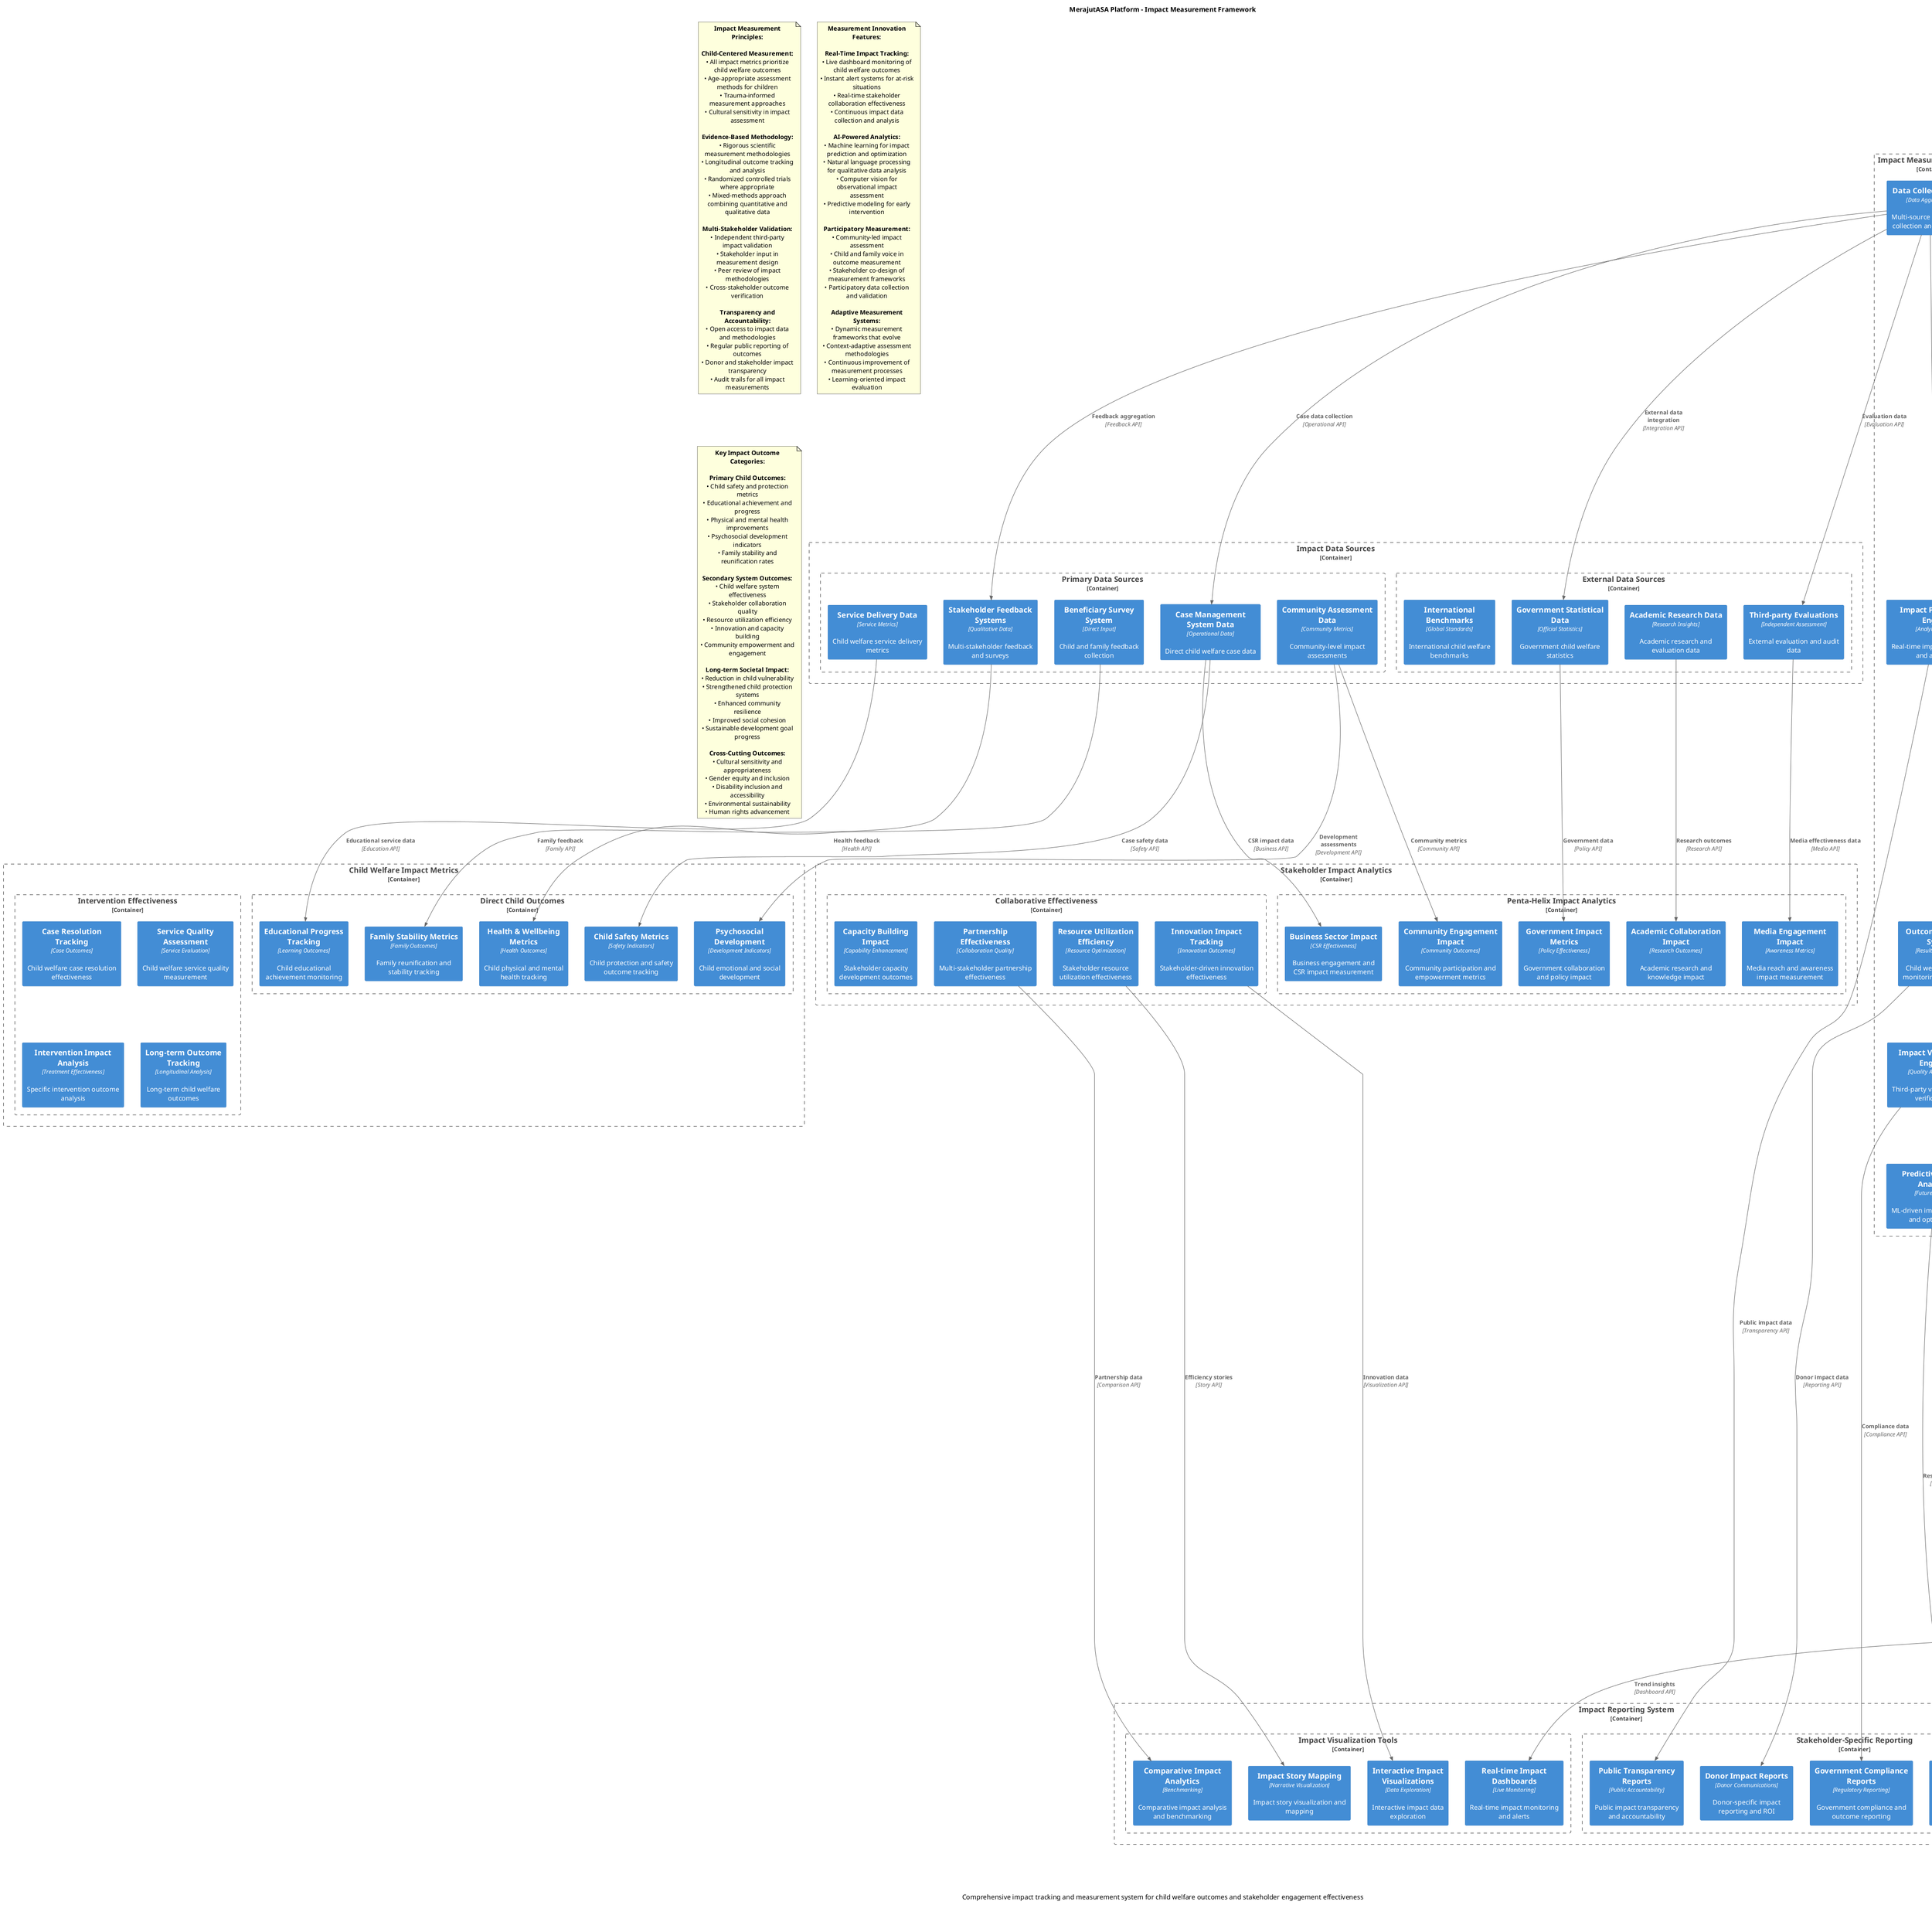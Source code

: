 @startuml impact-measurement
!include <C4/C4_Container>

!define TITLE "MerajutASA Platform - Impact Measurement Framework"
!define DESCRIPTION "Comprehensive impact tracking and measurement system for child welfare outcomes and stakeholder engagement effectiveness"

title TITLE
caption DESCRIPTION

' Core Impact Measurement Engine
Container_Boundary(impact_engine, "Impact Measurement Engine") {
    Container(data_collection_hub, "Data Collection Hub", "Data Aggregation", "Multi-source impact data collection and validation")
    Container(impact_processor, "Impact Processing Engine", "Analytics Core", "Real-time impact calculation and analysis")
    Container(outcome_tracker, "Outcome Tracking System", "Results Monitoring", "Child welfare outcome monitoring and tracking")
    Container(validation_engine, "Impact Validation Engine", "Quality Assurance", "Third-party validation and verification")
    Container(predictive_analytics, "Predictive Impact Analytics", "Future Insights", "ML-driven impact prediction and optimization")
}

' Child Welfare Impact Metrics
Container_Boundary(child_welfare_metrics, "Child Welfare Impact Metrics") {
    
    Container_Boundary(direct_child_outcomes, "Direct Child Outcomes") {
        Container(child_safety_metrics, "Child Safety Metrics", "Safety Indicators", "Child protection and safety outcome tracking")
        Container(education_progress, "Educational Progress Tracking", "Learning Outcomes", "Child educational achievement monitoring")
        Container(health_wellbeing, "Health & Wellbeing Metrics", "Health Outcomes", "Child physical and mental health tracking")
        Container(psychosocial_development, "Psychosocial Development", "Development Indicators", "Child emotional and social development")
        Container(family_stability, "Family Stability Metrics", "Family Outcomes", "Family reunification and stability tracking")
    }
    
    Container_Boundary(intervention_effectiveness, "Intervention Effectiveness") {
        Container(case_resolution_metrics, "Case Resolution Tracking", "Case Outcomes", "Child welfare case resolution effectiveness")
        Container(service_quality_metrics, "Service Quality Assessment", "Service Evaluation", "Child welfare service quality measurement")
        Container(intervention_impact, "Intervention Impact Analysis", "Treatment Effectiveness", "Specific intervention outcome analysis")
        Container(long_term_outcomes, "Long-term Outcome Tracking", "Longitudinal Analysis", "Long-term child welfare outcomes")
    }
}

' Stakeholder Impact Analytics
Container_Boundary(stakeholder_impact, "Stakeholder Impact Analytics") {
    
    Container_Boundary(penta_helix_analytics, "Penta-Helix Impact Analytics") {
        Container(government_impact, "Government Impact Metrics", "Policy Effectiveness", "Government collaboration and policy impact")
        Container(business_impact, "Business Sector Impact", "CSR Effectiveness", "Business engagement and CSR impact measurement")
        Container(academic_impact, "Academic Collaboration Impact", "Research Outcomes", "Academic research and knowledge impact")
        Container(community_impact, "Community Engagement Impact", "Community Outcomes", "Community participation and empowerment metrics")
        Container(media_impact, "Media Engagement Impact", "Awareness Metrics", "Media reach and awareness impact measurement")
    }
    
    Container_Boundary(collaborative_effectiveness, "Collaborative Effectiveness") {
        Container(partnership_metrics, "Partnership Effectiveness", "Collaboration Quality", "Multi-stakeholder partnership effectiveness")
        Container(resource_efficiency, "Resource Utilization Efficiency", "Resource Optimization", "Stakeholder resource utilization effectiveness")
        Container(innovation_impact, "Innovation Impact Tracking", "Innovation Outcomes", "Stakeholder-driven innovation effectiveness")
        Container(capacity_building, "Capacity Building Impact", "Capability Enhancement", "Stakeholder capacity development outcomes")
    }
}

' Data Sources and Collection
Container_Boundary(data_sources, "Impact Data Sources") {
    
    Container_Boundary(primary_data_sources, "Primary Data Sources") {
        Container(case_management_data, "Case Management System Data", "Operational Data", "Direct child welfare case data")
        Container(service_delivery_data, "Service Delivery Data", "Service Metrics", "Child welfare service delivery metrics")
        Container(stakeholder_feedback, "Stakeholder Feedback Systems", "Qualitative Data", "Multi-stakeholder feedback and surveys")
        Container(beneficiary_surveys, "Beneficiary Survey System", "Direct Input", "Child and family feedback collection")
        Container(community_assessments, "Community Assessment Data", "Community Metrics", "Community-level impact assessments")
    }
    
    Container_Boundary(external_data_sources, "External Data Sources") {
        Container(government_statistics, "Government Statistical Data", "Official Statistics", "Government child welfare statistics")
        Container(academic_research, "Academic Research Data", "Research Insights", "Academic research and evaluation data")
        Container(third_party_evaluations, "Third-party Evaluations", "Independent Assessment", "External evaluation and audit data")
        Container(international_benchmarks, "International Benchmarks", "Global Standards", "International child welfare benchmarks")
    }
}

' Reporting and Visualization
Container_Boundary(impact_reporting, "Impact Reporting System") {
    
    Container_Boundary(stakeholder_reporting, "Stakeholder-Specific Reporting") {
        Container(executive_dashboard, "Executive Impact Dashboard", "Leadership View", "Executive-level impact overview and insights")
        Container(donor_impact_reports, "Donor Impact Reports", "Donor Communications", "Donor-specific impact reporting and ROI")
        Container(government_compliance, "Government Compliance Reports", "Regulatory Reporting", "Government compliance and outcome reporting")
        Container(academic_research_reports, "Academic Research Reports", "Research Publications", "Academic collaboration and research outcomes")
        Container(public_transparency, "Public Transparency Reports", "Public Accountability", "Public impact transparency and accountability")
    }
    
    Container_Boundary(visualization_tools, "Impact Visualization Tools") {
        Container(real_time_dashboards, "Real-time Impact Dashboards", "Live Monitoring", "Real-time impact monitoring and alerts")
        Container(interactive_visualizations, "Interactive Impact Visualizations", "Data Exploration", "Interactive impact data exploration")
        Container(story_mapping, "Impact Story Mapping", "Narrative Visualization", "Impact story visualization and mapping")
        Container(comparative_analytics, "Comparative Impact Analytics", "Benchmarking", "Comparative impact analysis and benchmarking")
    }
}

' Quality Assurance and Validation
Container_Boundary(quality_assurance, "Impact Quality Assurance") {
    Container(data_quality_monitor, "Data Quality Monitoring", "Data Integrity", "Impact data quality and integrity monitoring")
    Container(external_validation, "External Impact Validation", "Third-party Verification", "Independent impact validation and verification")
    Container(audit_compliance, "Impact Audit & Compliance", "Audit Management", "Impact measurement audit and compliance")
    Container(methodology_review, "Methodology Review System", "Method Validation", "Impact measurement methodology review")
}

' Machine Learning and Prediction
Container_Boundary(ml_prediction, "ML-Driven Impact Prediction") {
    Container(impact_prediction_models, "Impact Prediction Models", "Predictive Analytics", "ML models for impact prediction and optimization")
    Container(early_warning_system, "Early Warning System", "Risk Detection", "Early warning for at-risk children and situations")
    Container(optimization_engine, "Impact Optimization Engine", "Continuous Improvement", "AI-driven impact optimization recommendations")
    Container(trend_analysis, "Impact Trend Analysis", "Pattern Recognition", "Long-term impact trend identification")
}

' Impact Measurement Flow Relationships

' Core Engine Relationships
Rel(data_collection_hub, impact_processor, "Raw impact data", "Data Pipeline")
Rel(impact_processor, outcome_tracker, "Processed metrics", "Analytics API")
Rel(outcome_tracker, validation_engine, "Outcome data", "Validation Process")
Rel(validation_engine, predictive_analytics, "Validated outcomes", "ML Pipeline")

' Child Welfare Metrics Flow
Rel(case_management_data, child_safety_metrics, "Case safety data", "Safety API")
Rel(service_delivery_data, education_progress, "Educational service data", "Education API")
Rel(beneficiary_surveys, health_wellbeing, "Health feedback", "Health API")
Rel(community_assessments, psychosocial_development, "Development assessments", "Development API")
Rel(stakeholder_feedback, family_stability, "Family feedback", "Family API")

' Stakeholder Analytics Flow
Rel(government_statistics, government_impact, "Government data", "Policy API")
Rel(case_management_data, business_impact, "CSR impact data", "Business API")
Rel(academic_research, academic_impact, "Research outcomes", "Research API")
Rel(community_assessments, community_impact, "Community metrics", "Community API")
Rel(third_party_evaluations, media_impact, "Media effectiveness data", "Media API")

' Data Integration and Processing
Rel(data_collection_hub, case_management_data, "Case data collection", "Operational API")
Rel(data_collection_hub, stakeholder_feedback, "Feedback aggregation", "Feedback API")
Rel(data_collection_hub, government_statistics, "External data integration", "Integration API")
Rel(data_collection_hub, third_party_evaluations, "Evaluation data", "Evaluation API")

' Reporting and Visualization
Rel(impact_processor, executive_dashboard, "Executive metrics", "Dashboard API")
Rel(outcome_tracker, donor_impact_reports, "Donor impact data", "Reporting API")
Rel(validation_engine, government_compliance, "Compliance data", "Compliance API")
Rel(predictive_analytics, academic_research_reports, "Research insights", "Research API")
Rel(impact_processor, public_transparency, "Public impact data", "Transparency API")

' Quality Assurance Integration
Rel(data_quality_monitor, validation_engine, "Quality reports", "Quality API")
Rel(external_validation, audit_compliance, "Validation results", "Audit API")
Rel(methodology_review, impact_processor, "Methodology updates", "Process API")

' Machine Learning Integration
Rel(predictive_analytics, impact_prediction_models, "Historical data", "ML Training")
Rel(impact_prediction_models, early_warning_system, "Risk predictions", "Warning API")
Rel(early_warning_system, optimization_engine, "Warning data", "Optimization API")
Rel(optimization_engine, trend_analysis, "Optimization insights", "Trend API")
Rel(trend_analysis, real_time_dashboards, "Trend insights", "Dashboard API")

' Cross-System Analytics
Rel(partnership_metrics, comparative_analytics, "Partnership data", "Comparison API")
Rel(resource_efficiency, story_mapping, "Efficiency stories", "Story API")
Rel(innovation_impact, interactive_visualizations, "Innovation data", "Visualization API")

SHOW_LEGEND()

note as impact_principles
**Impact Measurement Principles:**

**Child-Centered Measurement:**
• All impact metrics prioritize child welfare outcomes
• Age-appropriate assessment methods for children
• Trauma-informed measurement approaches
• Cultural sensitivity in impact assessment

**Evidence-Based Methodology:**
• Rigorous scientific measurement methodologies
• Longitudinal outcome tracking and analysis
• Randomized controlled trials where appropriate
• Mixed-methods approach combining quantitative and qualitative data

**Multi-Stakeholder Validation:**
• Independent third-party impact validation
• Stakeholder input in measurement design
• Peer review of impact methodologies
• Cross-stakeholder outcome verification

**Transparency and Accountability:**
• Open access to impact data and methodologies
• Regular public reporting of outcomes
• Donor and stakeholder impact transparency
• Audit trails for all impact measurements
end note

note as measurement_innovation
**Measurement Innovation Features:**

**Real-Time Impact Tracking:**
• Live dashboard monitoring of child welfare outcomes
• Instant alert systems for at-risk situations
• Real-time stakeholder collaboration effectiveness
• Continuous impact data collection and analysis

**AI-Powered Analytics:**
• Machine learning for impact prediction and optimization
• Natural language processing for qualitative data analysis
• Computer vision for observational impact assessment
• Predictive modeling for early intervention

**Participatory Measurement:**
• Community-led impact assessment
• Child and family voice in outcome measurement
• Stakeholder co-design of measurement frameworks
• Participatory data collection and validation

**Adaptive Measurement Systems:**
• Dynamic measurement frameworks that evolve
• Context-adaptive assessment methodologies
• Continuous improvement of measurement processes
• Learning-oriented impact evaluation
end note

note as impact_outcomes
**Key Impact Outcome Categories:**

**Primary Child Outcomes:**
• Child safety and protection metrics
• Educational achievement and progress
• Physical and mental health improvements
• Psychosocial development indicators
• Family stability and reunification rates

**Secondary System Outcomes:**
• Child welfare system effectiveness
• Stakeholder collaboration quality
• Resource utilization efficiency
• Innovation and capacity building
• Community empowerment and engagement

**Long-term Societal Impact:**
• Reduction in child vulnerability
• Strengthened child protection systems
• Enhanced community resilience
• Improved social cohesion
• Sustainable development goal progress

**Cross-Cutting Outcomes:**
• Cultural sensitivity and appropriateness
• Gender equity and inclusion
• Disability inclusion and accessibility
• Environmental sustainability
• Human rights advancement
end note

@enduml
